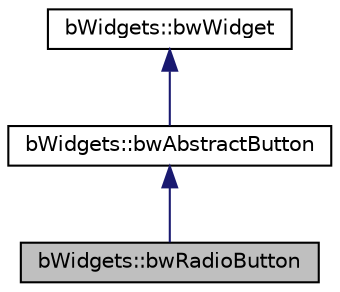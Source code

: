 digraph "bWidgets::bwRadioButton"
{
 // LATEX_PDF_SIZE
  edge [fontname="Helvetica",fontsize="10",labelfontname="Helvetica",labelfontsize="10"];
  node [fontname="Helvetica",fontsize="10",shape=record];
  Node1 [label="bWidgets::bwRadioButton",height=0.2,width=0.4,color="black", fillcolor="grey75", style="filled", fontcolor="black",tooltip="A radio-button like widget retaining a pressed state once pressed."];
  Node2 -> Node1 [dir="back",color="midnightblue",fontsize="10",style="solid",fontname="Helvetica"];
  Node2 [label="bWidgets::bwAbstractButton",height=0.2,width=0.4,color="black", fillcolor="white", style="filled",URL="$classbWidgets_1_1bwAbstractButton.html",tooltip="Base class for button like widgets."];
  Node3 -> Node2 [dir="back",color="midnightblue",fontsize="10",style="solid",fontname="Helvetica"];
  Node3 [label="bWidgets::bwWidget",height=0.2,width=0.4,color="black", fillcolor="white", style="filled",URL="$classbWidgets_1_1bwWidget.html",tooltip="Abstract base class that all widgets derive from."];
}
